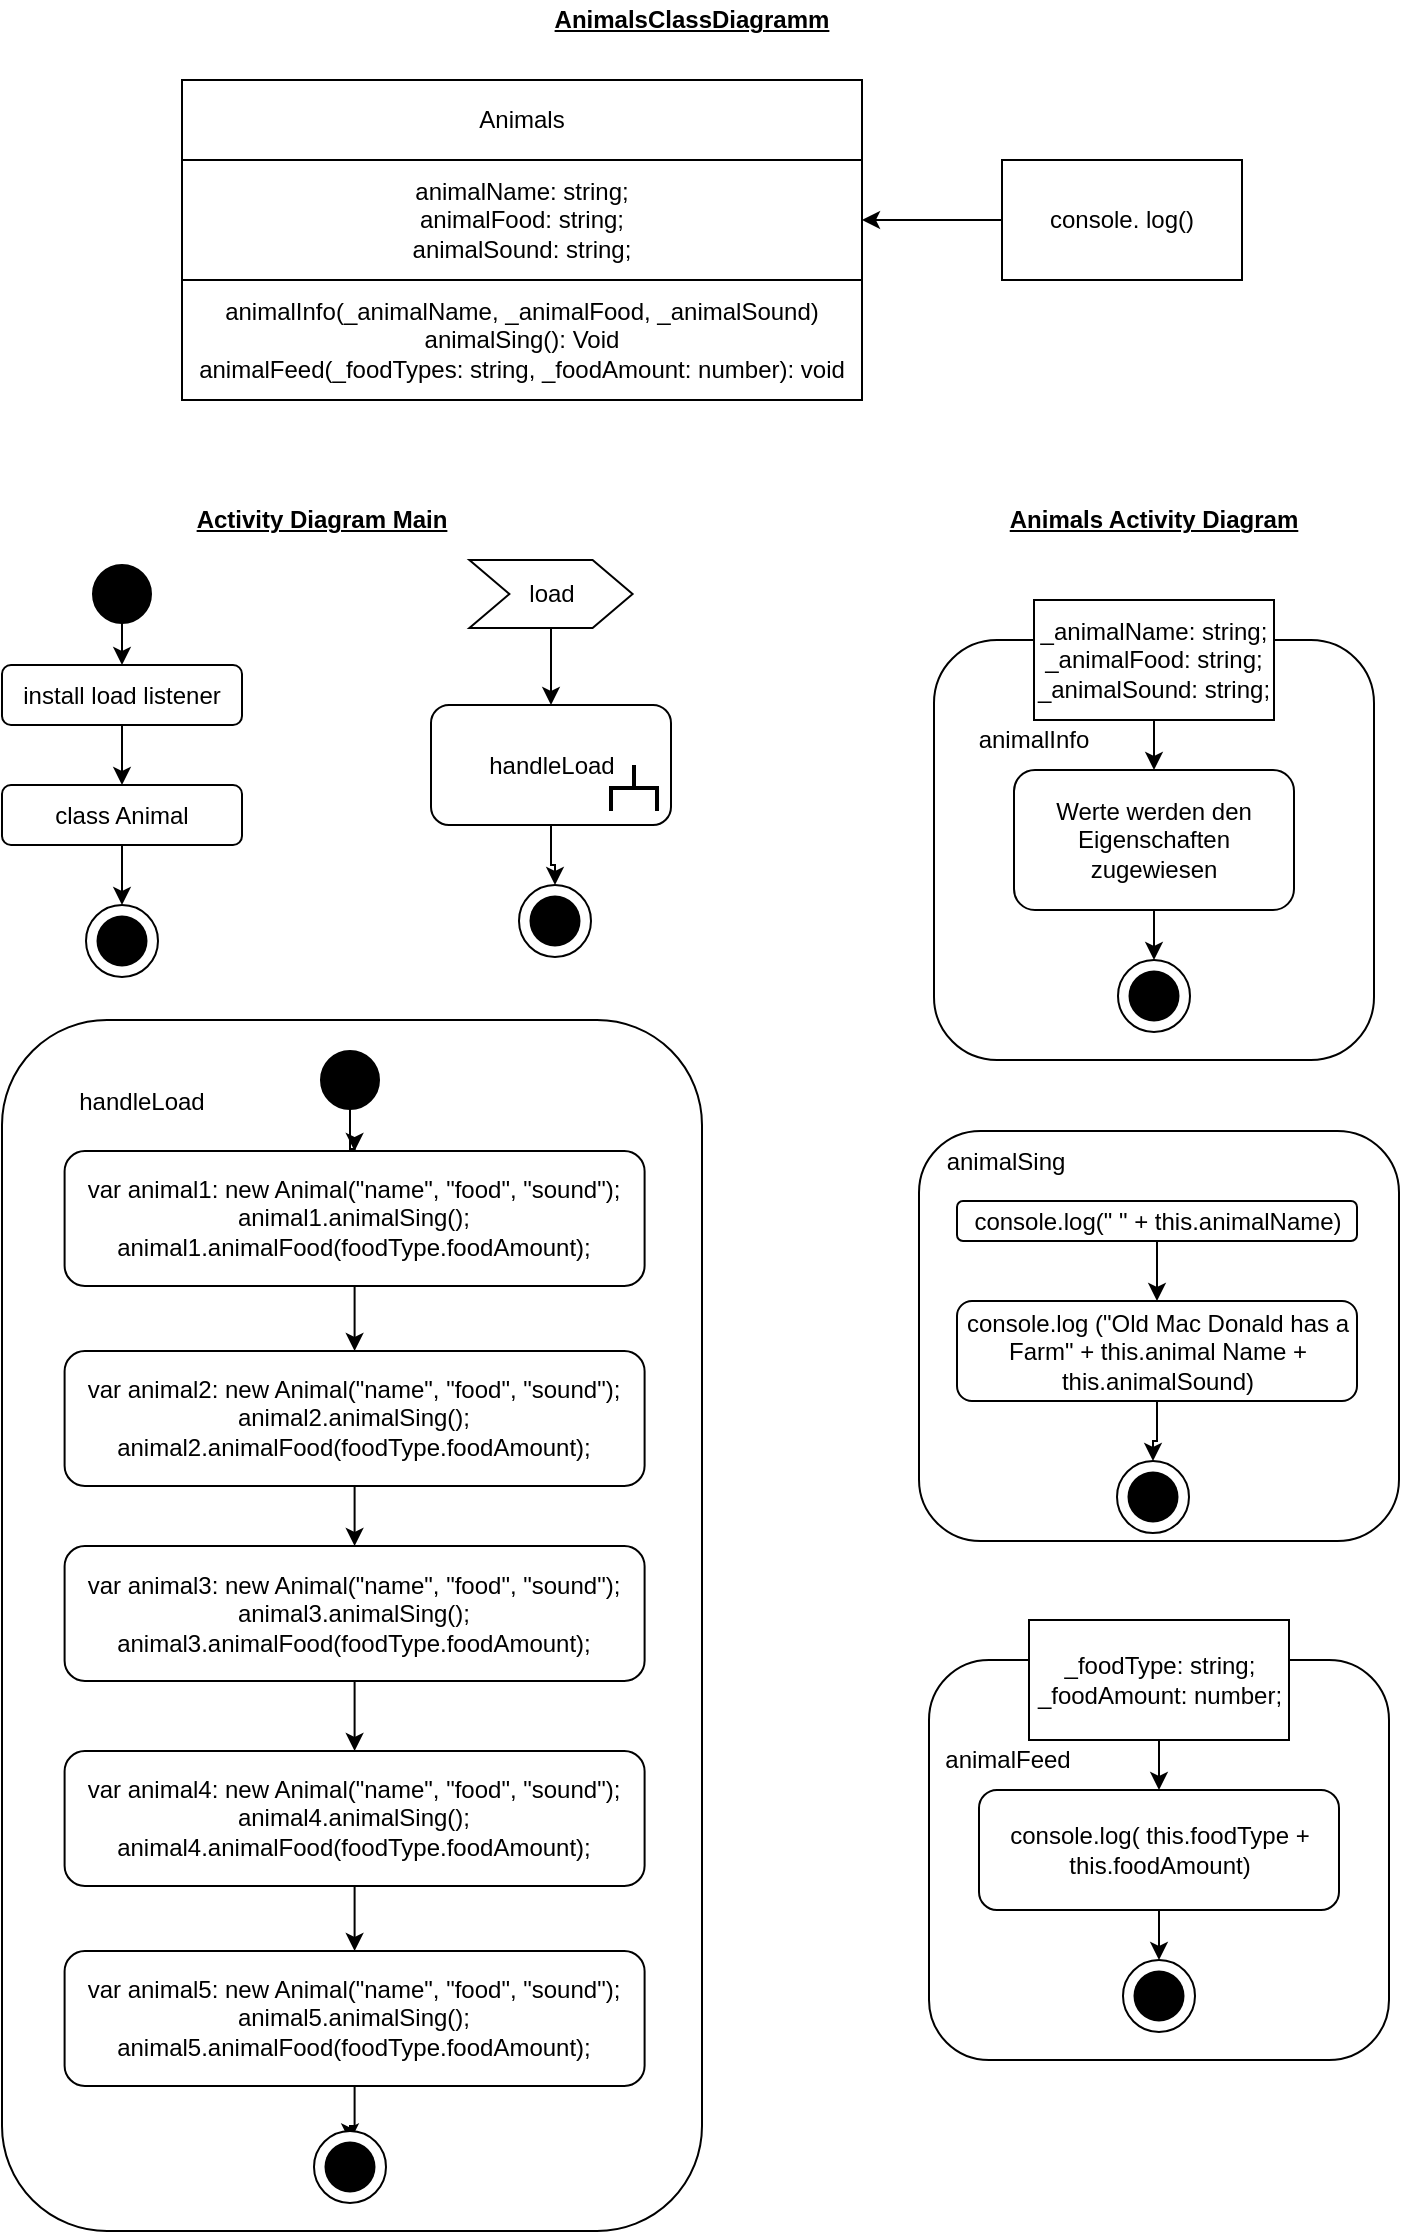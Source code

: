 <mxfile version="14.7.0" type="github">
  <diagram id="C5RBs43oDa-KdzZeNtuy" name="Page-1">
    <mxGraphModel dx="1061" dy="723" grid="0" gridSize="10" guides="1" tooltips="1" connect="1" arrows="1" fold="1" page="1" pageScale="1" pageWidth="827" pageHeight="1169" background="#ffffff" math="0" shadow="0">
      <root>
        <mxCell id="WIyWlLk6GJQsqaUBKTNV-0" />
        <mxCell id="WIyWlLk6GJQsqaUBKTNV-1" parent="WIyWlLk6GJQsqaUBKTNV-0" />
        <mxCell id="IHjuDItgGOdSkJfU1uL--35" value="" style="rounded=1;whiteSpace=wrap;html=1;fontColor=#000000;fillColor=none;" vertex="1" parent="WIyWlLk6GJQsqaUBKTNV-1">
          <mxGeometry x="513.5" y="860" width="230" height="200" as="geometry" />
        </mxCell>
        <mxCell id="IHjuDItgGOdSkJfU1uL--16" value="" style="rounded=1;whiteSpace=wrap;html=1;fontColor=#000000;fillColor=none;" vertex="1" parent="WIyWlLk6GJQsqaUBKTNV-1">
          <mxGeometry x="516" y="350" width="220" height="210" as="geometry" />
        </mxCell>
        <mxCell id="IHjuDItgGOdSkJfU1uL--4" style="edgeStyle=orthogonalEdgeStyle;rounded=0;orthogonalLoop=1;jettySize=auto;html=1;entryX=1;entryY=0.5;entryDx=0;entryDy=0;" edge="1" parent="WIyWlLk6GJQsqaUBKTNV-1" source="IHjuDItgGOdSkJfU1uL--0" target="IHjuDItgGOdSkJfU1uL--2">
          <mxGeometry relative="1" as="geometry" />
        </mxCell>
        <mxCell id="IHjuDItgGOdSkJfU1uL--0" value="console. log()" style="rounded=0;whiteSpace=wrap;html=1;" vertex="1" parent="WIyWlLk6GJQsqaUBKTNV-1">
          <mxGeometry x="550" y="110" width="120" height="60" as="geometry" />
        </mxCell>
        <mxCell id="IHjuDItgGOdSkJfU1uL--1" value="Animals" style="rounded=0;whiteSpace=wrap;html=1;" vertex="1" parent="WIyWlLk6GJQsqaUBKTNV-1">
          <mxGeometry x="140" y="70" width="340" height="40" as="geometry" />
        </mxCell>
        <mxCell id="IHjuDItgGOdSkJfU1uL--2" value="animalName: string;&lt;br&gt;animalFood: string;&lt;br&gt;animalSound: string;" style="rounded=0;whiteSpace=wrap;html=1;" vertex="1" parent="WIyWlLk6GJQsqaUBKTNV-1">
          <mxGeometry x="140" y="110" width="340" height="60" as="geometry" />
        </mxCell>
        <mxCell id="IHjuDItgGOdSkJfU1uL--3" value="animalInfo(_animalName, _animalFood, _animalSound)&lt;br&gt;animalSing(): Void&lt;br&gt;animalFeed(_foodTypes: string, _foodAmount: number): void" style="rounded=0;whiteSpace=wrap;html=1;" vertex="1" parent="WIyWlLk6GJQsqaUBKTNV-1">
          <mxGeometry x="140" y="170" width="340" height="60" as="geometry" />
        </mxCell>
        <mxCell id="IHjuDItgGOdSkJfU1uL--5" value="AnimalsClassDiagramm" style="text;html=1;strokeColor=none;fillColor=none;align=center;verticalAlign=middle;whiteSpace=wrap;rounded=0;fontStyle=5" vertex="1" parent="WIyWlLk6GJQsqaUBKTNV-1">
          <mxGeometry x="320" y="30" width="150" height="20" as="geometry" />
        </mxCell>
        <mxCell id="IHjuDItgGOdSkJfU1uL--7" value="Animals Activity Diagram" style="text;html=1;strokeColor=none;fillColor=none;align=center;verticalAlign=middle;whiteSpace=wrap;rounded=0;fontStyle=5" vertex="1" parent="WIyWlLk6GJQsqaUBKTNV-1">
          <mxGeometry x="506" y="280" width="240" height="20" as="geometry" />
        </mxCell>
        <mxCell id="IHjuDItgGOdSkJfU1uL--14" style="edgeStyle=orthogonalEdgeStyle;rounded=0;orthogonalLoop=1;jettySize=auto;html=1;entryX=0.5;entryY=0;entryDx=0;entryDy=0;fontColor=#000000;" edge="1" parent="WIyWlLk6GJQsqaUBKTNV-1" source="IHjuDItgGOdSkJfU1uL--9" target="IHjuDItgGOdSkJfU1uL--10">
          <mxGeometry relative="1" as="geometry" />
        </mxCell>
        <mxCell id="IHjuDItgGOdSkJfU1uL--9" value="_animalName: string;&lt;br&gt;_animalFood: string;&lt;br&gt;_animalSound: string;" style="rounded=0;whiteSpace=wrap;html=1;" vertex="1" parent="WIyWlLk6GJQsqaUBKTNV-1">
          <mxGeometry x="566" y="330" width="120" height="60" as="geometry" />
        </mxCell>
        <mxCell id="IHjuDItgGOdSkJfU1uL--15" style="edgeStyle=orthogonalEdgeStyle;rounded=0;orthogonalLoop=1;jettySize=auto;html=1;entryX=0.5;entryY=0;entryDx=0;entryDy=0;fontColor=#000000;" edge="1" parent="WIyWlLk6GJQsqaUBKTNV-1" source="IHjuDItgGOdSkJfU1uL--10" target="IHjuDItgGOdSkJfU1uL--11">
          <mxGeometry relative="1" as="geometry" />
        </mxCell>
        <mxCell id="IHjuDItgGOdSkJfU1uL--10" value="Werte werden den Eigenschaften zugewiesen" style="rounded=1;whiteSpace=wrap;html=1;" vertex="1" parent="WIyWlLk6GJQsqaUBKTNV-1">
          <mxGeometry x="556" y="415" width="140" height="70" as="geometry" />
        </mxCell>
        <mxCell id="IHjuDItgGOdSkJfU1uL--13" value="" style="group" vertex="1" connectable="0" parent="WIyWlLk6GJQsqaUBKTNV-1">
          <mxGeometry x="608" y="510" width="36" height="36" as="geometry" />
        </mxCell>
        <mxCell id="IHjuDItgGOdSkJfU1uL--11" value="" style="ellipse;whiteSpace=wrap;html=1;aspect=fixed;" vertex="1" parent="IHjuDItgGOdSkJfU1uL--13">
          <mxGeometry width="36" height="36" as="geometry" />
        </mxCell>
        <mxCell id="IHjuDItgGOdSkJfU1uL--12" value="" style="ellipse;whiteSpace=wrap;html=1;aspect=fixed;strokeColor=none;fillColor=#000000;" vertex="1" parent="IHjuDItgGOdSkJfU1uL--13">
          <mxGeometry x="5.25" y="5.25" width="25.5" height="25.5" as="geometry" />
        </mxCell>
        <mxCell id="IHjuDItgGOdSkJfU1uL--17" value="animalInfo" style="text;html=1;strokeColor=none;fillColor=none;align=center;verticalAlign=middle;whiteSpace=wrap;rounded=0;fontColor=#000000;" vertex="1" parent="WIyWlLk6GJQsqaUBKTNV-1">
          <mxGeometry x="516" y="390" width="100" height="20" as="geometry" />
        </mxCell>
        <mxCell id="IHjuDItgGOdSkJfU1uL--24" style="edgeStyle=orthogonalEdgeStyle;rounded=0;orthogonalLoop=1;jettySize=auto;html=1;entryX=0.5;entryY=0;entryDx=0;entryDy=0;fontColor=#000000;" edge="1" parent="WIyWlLk6GJQsqaUBKTNV-1" source="IHjuDItgGOdSkJfU1uL--18" target="IHjuDItgGOdSkJfU1uL--19">
          <mxGeometry relative="1" as="geometry" />
        </mxCell>
        <mxCell id="IHjuDItgGOdSkJfU1uL--18" value="console.log(&quot; &quot; + this.animalName)" style="rounded=1;whiteSpace=wrap;html=1;fontColor=#000000;fillColor=none;" vertex="1" parent="WIyWlLk6GJQsqaUBKTNV-1">
          <mxGeometry x="527.5" y="630.5" width="200" height="20" as="geometry" />
        </mxCell>
        <mxCell id="IHjuDItgGOdSkJfU1uL--25" style="edgeStyle=orthogonalEdgeStyle;rounded=0;orthogonalLoop=1;jettySize=auto;html=1;entryX=0.5;entryY=0;entryDx=0;entryDy=0;fontColor=#000000;" edge="1" parent="WIyWlLk6GJQsqaUBKTNV-1" source="IHjuDItgGOdSkJfU1uL--19" target="IHjuDItgGOdSkJfU1uL--22">
          <mxGeometry relative="1" as="geometry" />
        </mxCell>
        <mxCell id="IHjuDItgGOdSkJfU1uL--19" value="console.log (&quot;Old Mac Donald has a Farm&quot; + this.animal Name + this.animalSound)" style="rounded=1;whiteSpace=wrap;html=1;fontColor=#000000;fillColor=none;" vertex="1" parent="WIyWlLk6GJQsqaUBKTNV-1">
          <mxGeometry x="527.5" y="680.5" width="200" height="50" as="geometry" />
        </mxCell>
        <mxCell id="IHjuDItgGOdSkJfU1uL--20" value="animalSing" style="text;html=1;strokeColor=none;fillColor=none;align=center;verticalAlign=middle;whiteSpace=wrap;rounded=0;fontColor=#000000;" vertex="1" parent="WIyWlLk6GJQsqaUBKTNV-1">
          <mxGeometry x="491.5" y="600.5" width="120" height="20" as="geometry" />
        </mxCell>
        <mxCell id="IHjuDItgGOdSkJfU1uL--21" value="" style="group" vertex="1" connectable="0" parent="WIyWlLk6GJQsqaUBKTNV-1">
          <mxGeometry x="607.5" y="760.5" width="36" height="36" as="geometry" />
        </mxCell>
        <mxCell id="IHjuDItgGOdSkJfU1uL--22" value="" style="ellipse;whiteSpace=wrap;html=1;aspect=fixed;" vertex="1" parent="IHjuDItgGOdSkJfU1uL--21">
          <mxGeometry width="36" height="36" as="geometry" />
        </mxCell>
        <mxCell id="IHjuDItgGOdSkJfU1uL--23" value="" style="ellipse;whiteSpace=wrap;html=1;aspect=fixed;strokeColor=none;fillColor=#000000;" vertex="1" parent="IHjuDItgGOdSkJfU1uL--21">
          <mxGeometry x="5.25" y="5.25" width="25.5" height="25.5" as="geometry" />
        </mxCell>
        <mxCell id="IHjuDItgGOdSkJfU1uL--26" value="" style="rounded=1;whiteSpace=wrap;html=1;fontColor=#000000;fillColor=none;" vertex="1" parent="WIyWlLk6GJQsqaUBKTNV-1">
          <mxGeometry x="508.5" y="595.5" width="240" height="205" as="geometry" />
        </mxCell>
        <mxCell id="IHjuDItgGOdSkJfU1uL--33" style="edgeStyle=orthogonalEdgeStyle;rounded=0;orthogonalLoop=1;jettySize=auto;html=1;entryX=0.5;entryY=0;entryDx=0;entryDy=0;fontColor=#000000;" edge="1" parent="WIyWlLk6GJQsqaUBKTNV-1" source="IHjuDItgGOdSkJfU1uL--27" target="IHjuDItgGOdSkJfU1uL--29">
          <mxGeometry relative="1" as="geometry" />
        </mxCell>
        <mxCell id="IHjuDItgGOdSkJfU1uL--27" value="_foodType: string;&lt;br&gt;_foodAmount: number;" style="rounded=0;whiteSpace=wrap;html=1;fontColor=#000000;" vertex="1" parent="WIyWlLk6GJQsqaUBKTNV-1">
          <mxGeometry x="563.5" y="840" width="130" height="60" as="geometry" />
        </mxCell>
        <mxCell id="IHjuDItgGOdSkJfU1uL--34" style="edgeStyle=orthogonalEdgeStyle;rounded=0;orthogonalLoop=1;jettySize=auto;html=1;entryX=0.5;entryY=0;entryDx=0;entryDy=0;fontColor=#000000;" edge="1" parent="WIyWlLk6GJQsqaUBKTNV-1" source="IHjuDItgGOdSkJfU1uL--29" target="IHjuDItgGOdSkJfU1uL--31">
          <mxGeometry relative="1" as="geometry" />
        </mxCell>
        <mxCell id="IHjuDItgGOdSkJfU1uL--29" value="console.log( this.foodType + this.foodAmount)" style="rounded=1;whiteSpace=wrap;html=1;fontColor=#000000;fillColor=none;" vertex="1" parent="WIyWlLk6GJQsqaUBKTNV-1">
          <mxGeometry x="538.5" y="925" width="180" height="60" as="geometry" />
        </mxCell>
        <mxCell id="IHjuDItgGOdSkJfU1uL--30" value="" style="group" vertex="1" connectable="0" parent="WIyWlLk6GJQsqaUBKTNV-1">
          <mxGeometry x="610.5" y="1010" width="36" height="36" as="geometry" />
        </mxCell>
        <mxCell id="IHjuDItgGOdSkJfU1uL--31" value="" style="ellipse;whiteSpace=wrap;html=1;aspect=fixed;" vertex="1" parent="IHjuDItgGOdSkJfU1uL--30">
          <mxGeometry width="36" height="36" as="geometry" />
        </mxCell>
        <mxCell id="IHjuDItgGOdSkJfU1uL--32" value="" style="ellipse;whiteSpace=wrap;html=1;aspect=fixed;strokeColor=none;fillColor=#000000;" vertex="1" parent="IHjuDItgGOdSkJfU1uL--30">
          <mxGeometry x="5.25" y="5.25" width="25.5" height="25.5" as="geometry" />
        </mxCell>
        <mxCell id="IHjuDItgGOdSkJfU1uL--36" value="animalFeed" style="text;html=1;strokeColor=none;fillColor=none;align=center;verticalAlign=middle;whiteSpace=wrap;rounded=0;fontColor=#000000;" vertex="1" parent="WIyWlLk6GJQsqaUBKTNV-1">
          <mxGeometry x="532.5" y="900" width="40" height="20" as="geometry" />
        </mxCell>
        <mxCell id="IHjuDItgGOdSkJfU1uL--43" style="edgeStyle=orthogonalEdgeStyle;rounded=0;orthogonalLoop=1;jettySize=auto;html=1;fontColor=#000000;" edge="1" parent="WIyWlLk6GJQsqaUBKTNV-1" source="IHjuDItgGOdSkJfU1uL--37" target="IHjuDItgGOdSkJfU1uL--38">
          <mxGeometry relative="1" as="geometry" />
        </mxCell>
        <mxCell id="IHjuDItgGOdSkJfU1uL--37" value="" style="ellipse;whiteSpace=wrap;html=1;aspect=fixed;fontColor=#000000;fillColor=#000000;" vertex="1" parent="WIyWlLk6GJQsqaUBKTNV-1">
          <mxGeometry x="95.5" y="312.5" width="29" height="29" as="geometry" />
        </mxCell>
        <mxCell id="IHjuDItgGOdSkJfU1uL--45" style="edgeStyle=orthogonalEdgeStyle;rounded=0;orthogonalLoop=1;jettySize=auto;html=1;entryX=0.5;entryY=0;entryDx=0;entryDy=0;fontColor=#000000;" edge="1" parent="WIyWlLk6GJQsqaUBKTNV-1" source="IHjuDItgGOdSkJfU1uL--38" target="IHjuDItgGOdSkJfU1uL--39">
          <mxGeometry relative="1" as="geometry" />
        </mxCell>
        <mxCell id="IHjuDItgGOdSkJfU1uL--38" value="install load listener" style="rounded=1;whiteSpace=wrap;html=1;fontColor=#000000;fillColor=none;" vertex="1" parent="WIyWlLk6GJQsqaUBKTNV-1">
          <mxGeometry x="50" y="362.5" width="120" height="30" as="geometry" />
        </mxCell>
        <mxCell id="IHjuDItgGOdSkJfU1uL--54" style="edgeStyle=orthogonalEdgeStyle;rounded=0;orthogonalLoop=1;jettySize=auto;html=1;entryX=0.5;entryY=0;entryDx=0;entryDy=0;fontColor=#000000;" edge="1" parent="WIyWlLk6GJQsqaUBKTNV-1" source="IHjuDItgGOdSkJfU1uL--39" target="IHjuDItgGOdSkJfU1uL--48">
          <mxGeometry relative="1" as="geometry" />
        </mxCell>
        <mxCell id="IHjuDItgGOdSkJfU1uL--39" value="class Animal" style="rounded=1;whiteSpace=wrap;html=1;fontColor=#000000;fillColor=none;" vertex="1" parent="WIyWlLk6GJQsqaUBKTNV-1">
          <mxGeometry x="50" y="422.5" width="120" height="30" as="geometry" />
        </mxCell>
        <mxCell id="IHjuDItgGOdSkJfU1uL--55" style="edgeStyle=orthogonalEdgeStyle;rounded=0;orthogonalLoop=1;jettySize=auto;html=1;entryX=0.5;entryY=0;entryDx=0;entryDy=0;fontColor=#000000;" edge="1" parent="WIyWlLk6GJQsqaUBKTNV-1" source="IHjuDItgGOdSkJfU1uL--40" target="IHjuDItgGOdSkJfU1uL--41">
          <mxGeometry relative="1" as="geometry" />
        </mxCell>
        <mxCell id="IHjuDItgGOdSkJfU1uL--40" value="load" style="shape=step;perimeter=stepPerimeter;whiteSpace=wrap;html=1;fixedSize=1;fontColor=#000000;fillColor=none;" vertex="1" parent="WIyWlLk6GJQsqaUBKTNV-1">
          <mxGeometry x="283.7" y="310" width="81.6" height="34" as="geometry" />
        </mxCell>
        <mxCell id="IHjuDItgGOdSkJfU1uL--56" style="edgeStyle=orthogonalEdgeStyle;rounded=0;orthogonalLoop=1;jettySize=auto;html=1;entryX=0.5;entryY=0;entryDx=0;entryDy=0;fontColor=#000000;" edge="1" parent="WIyWlLk6GJQsqaUBKTNV-1" source="IHjuDItgGOdSkJfU1uL--41" target="IHjuDItgGOdSkJfU1uL--51">
          <mxGeometry relative="1" as="geometry" />
        </mxCell>
        <mxCell id="IHjuDItgGOdSkJfU1uL--41" value="handleLoad" style="rounded=1;whiteSpace=wrap;html=1;fontColor=#000000;fillColor=none;" vertex="1" parent="WIyWlLk6GJQsqaUBKTNV-1">
          <mxGeometry x="264.5" y="382.5" width="120" height="60" as="geometry" />
        </mxCell>
        <mxCell id="IHjuDItgGOdSkJfU1uL--42" value="" style="strokeWidth=2;html=1;shape=mxgraph.flowchart.annotation_2;align=left;labelPosition=right;pointerEvents=1;fontColor=#000000;fillColor=none;rotation=90;" vertex="1" parent="WIyWlLk6GJQsqaUBKTNV-1">
          <mxGeometry x="354.5" y="412.5" width="23" height="23" as="geometry" />
        </mxCell>
        <mxCell id="IHjuDItgGOdSkJfU1uL--47" value="" style="group" vertex="1" connectable="0" parent="WIyWlLk6GJQsqaUBKTNV-1">
          <mxGeometry x="92" y="482.5" width="36" height="36" as="geometry" />
        </mxCell>
        <mxCell id="IHjuDItgGOdSkJfU1uL--48" value="" style="ellipse;whiteSpace=wrap;html=1;aspect=fixed;" vertex="1" parent="IHjuDItgGOdSkJfU1uL--47">
          <mxGeometry width="36" height="36" as="geometry" />
        </mxCell>
        <mxCell id="IHjuDItgGOdSkJfU1uL--49" value="" style="ellipse;whiteSpace=wrap;html=1;aspect=fixed;strokeColor=none;fillColor=#000000;" vertex="1" parent="IHjuDItgGOdSkJfU1uL--47">
          <mxGeometry x="5.25" y="5.25" width="25.5" height="25.5" as="geometry" />
        </mxCell>
        <mxCell id="IHjuDItgGOdSkJfU1uL--50" value="" style="group" vertex="1" connectable="0" parent="WIyWlLk6GJQsqaUBKTNV-1">
          <mxGeometry x="308.5" y="472.5" width="36" height="36" as="geometry" />
        </mxCell>
        <mxCell id="IHjuDItgGOdSkJfU1uL--51" value="" style="ellipse;whiteSpace=wrap;html=1;aspect=fixed;" vertex="1" parent="IHjuDItgGOdSkJfU1uL--50">
          <mxGeometry width="36" height="36" as="geometry" />
        </mxCell>
        <mxCell id="IHjuDItgGOdSkJfU1uL--52" value="" style="ellipse;whiteSpace=wrap;html=1;aspect=fixed;strokeColor=none;fillColor=#000000;" vertex="1" parent="IHjuDItgGOdSkJfU1uL--50">
          <mxGeometry x="5.25" y="5.25" width="25.5" height="25.5" as="geometry" />
        </mxCell>
        <mxCell id="IHjuDItgGOdSkJfU1uL--57" value="Activity Diagram Main" style="text;html=1;strokeColor=none;fillColor=none;align=center;verticalAlign=middle;whiteSpace=wrap;rounded=0;fontColor=#000000;fontStyle=5" vertex="1" parent="WIyWlLk6GJQsqaUBKTNV-1">
          <mxGeometry x="94" y="280" width="232" height="20" as="geometry" />
        </mxCell>
        <mxCell id="IHjuDItgGOdSkJfU1uL--69" style="edgeStyle=orthogonalEdgeStyle;rounded=0;orthogonalLoop=1;jettySize=auto;html=1;fontColor=#000000;" edge="1" parent="WIyWlLk6GJQsqaUBKTNV-1" source="IHjuDItgGOdSkJfU1uL--58" target="IHjuDItgGOdSkJfU1uL--59">
          <mxGeometry relative="1" as="geometry" />
        </mxCell>
        <mxCell id="IHjuDItgGOdSkJfU1uL--58" value="var animal1: new Animal(&quot;name&quot;, &quot;food&quot;, &quot;sound&quot;);&lt;br&gt;animal1.animalSing();&lt;br&gt;animal1.animalFood(foodType.foodAmount);" style="rounded=1;whiteSpace=wrap;html=1;fontColor=#000000;fillColor=none;" vertex="1" parent="WIyWlLk6GJQsqaUBKTNV-1">
          <mxGeometry x="81.3" y="605.5" width="290" height="67.5" as="geometry" />
        </mxCell>
        <mxCell id="IHjuDItgGOdSkJfU1uL--70" style="edgeStyle=orthogonalEdgeStyle;rounded=0;orthogonalLoop=1;jettySize=auto;html=1;entryX=0.5;entryY=0;entryDx=0;entryDy=0;fontColor=#000000;" edge="1" parent="WIyWlLk6GJQsqaUBKTNV-1" source="IHjuDItgGOdSkJfU1uL--59" target="IHjuDItgGOdSkJfU1uL--60">
          <mxGeometry relative="1" as="geometry" />
        </mxCell>
        <mxCell id="IHjuDItgGOdSkJfU1uL--59" value="var animal2: new Animal(&quot;name&quot;, &quot;food&quot;, &quot;sound&quot;);&lt;br&gt;animal2.animalSing();&lt;br&gt;animal2.animalFood(foodType.foodAmount);" style="rounded=1;whiteSpace=wrap;html=1;fontColor=#000000;fillColor=none;" vertex="1" parent="WIyWlLk6GJQsqaUBKTNV-1">
          <mxGeometry x="81.3" y="705.5" width="290" height="67.5" as="geometry" />
        </mxCell>
        <mxCell id="IHjuDItgGOdSkJfU1uL--71" style="edgeStyle=orthogonalEdgeStyle;rounded=0;orthogonalLoop=1;jettySize=auto;html=1;fontColor=#000000;" edge="1" parent="WIyWlLk6GJQsqaUBKTNV-1" source="IHjuDItgGOdSkJfU1uL--60" target="IHjuDItgGOdSkJfU1uL--61">
          <mxGeometry relative="1" as="geometry" />
        </mxCell>
        <mxCell id="IHjuDItgGOdSkJfU1uL--60" value="var animal3: new Animal(&quot;name&quot;, &quot;food&quot;, &quot;sound&quot;);&lt;br&gt;animal3.animalSing();&lt;br&gt;animal3.animalFood(foodType.foodAmount);" style="rounded=1;whiteSpace=wrap;html=1;fontColor=#000000;fillColor=none;" vertex="1" parent="WIyWlLk6GJQsqaUBKTNV-1">
          <mxGeometry x="81.3" y="803" width="290" height="67.5" as="geometry" />
        </mxCell>
        <mxCell id="IHjuDItgGOdSkJfU1uL--72" style="edgeStyle=orthogonalEdgeStyle;rounded=0;orthogonalLoop=1;jettySize=auto;html=1;fontColor=#000000;" edge="1" parent="WIyWlLk6GJQsqaUBKTNV-1" source="IHjuDItgGOdSkJfU1uL--61" target="IHjuDItgGOdSkJfU1uL--62">
          <mxGeometry relative="1" as="geometry" />
        </mxCell>
        <mxCell id="IHjuDItgGOdSkJfU1uL--61" value="var animal4: new Animal(&quot;name&quot;, &quot;food&quot;, &quot;sound&quot;);&lt;br&gt;animal4.animalSing();&lt;br&gt;animal4.animalFood(foodType.foodAmount);" style="rounded=1;whiteSpace=wrap;html=1;fontColor=#000000;fillColor=none;" vertex="1" parent="WIyWlLk6GJQsqaUBKTNV-1">
          <mxGeometry x="81.3" y="905.5" width="290" height="67.5" as="geometry" />
        </mxCell>
        <mxCell id="IHjuDItgGOdSkJfU1uL--73" style="edgeStyle=orthogonalEdgeStyle;rounded=0;orthogonalLoop=1;jettySize=auto;html=1;entryX=0.5;entryY=0;entryDx=0;entryDy=0;fontColor=#000000;" edge="1" parent="WIyWlLk6GJQsqaUBKTNV-1" source="IHjuDItgGOdSkJfU1uL--62" target="IHjuDItgGOdSkJfU1uL--66">
          <mxGeometry relative="1" as="geometry" />
        </mxCell>
        <mxCell id="IHjuDItgGOdSkJfU1uL--62" value="var animal5: new Animal(&quot;name&quot;, &quot;food&quot;, &quot;sound&quot;);&lt;br&gt;animal5.animalSing();&lt;br&gt;animal5.animalFood(foodType.foodAmount);" style="rounded=1;whiteSpace=wrap;html=1;fontColor=#000000;fillColor=none;" vertex="1" parent="WIyWlLk6GJQsqaUBKTNV-1">
          <mxGeometry x="81.3" y="1005.5" width="290" height="67.5" as="geometry" />
        </mxCell>
        <mxCell id="IHjuDItgGOdSkJfU1uL--68" style="edgeStyle=orthogonalEdgeStyle;rounded=0;orthogonalLoop=1;jettySize=auto;html=1;fontColor=#000000;" edge="1" parent="WIyWlLk6GJQsqaUBKTNV-1" source="IHjuDItgGOdSkJfU1uL--63" target="IHjuDItgGOdSkJfU1uL--58">
          <mxGeometry relative="1" as="geometry" />
        </mxCell>
        <mxCell id="IHjuDItgGOdSkJfU1uL--63" value="" style="ellipse;whiteSpace=wrap;html=1;aspect=fixed;fontColor=#000000;fillColor=#000000;" vertex="1" parent="WIyWlLk6GJQsqaUBKTNV-1">
          <mxGeometry x="209.5" y="555.5" width="29" height="29" as="geometry" />
        </mxCell>
        <mxCell id="IHjuDItgGOdSkJfU1uL--64" value="" style="group" vertex="1" connectable="0" parent="WIyWlLk6GJQsqaUBKTNV-1">
          <mxGeometry x="206" y="1095.5" width="36" height="36" as="geometry" />
        </mxCell>
        <mxCell id="IHjuDItgGOdSkJfU1uL--65" value="" style="ellipse;whiteSpace=wrap;html=1;aspect=fixed;" vertex="1" parent="IHjuDItgGOdSkJfU1uL--64">
          <mxGeometry width="36" height="36" as="geometry" />
        </mxCell>
        <mxCell id="IHjuDItgGOdSkJfU1uL--66" value="" style="ellipse;whiteSpace=wrap;html=1;aspect=fixed;strokeColor=none;fillColor=#000000;" vertex="1" parent="IHjuDItgGOdSkJfU1uL--64">
          <mxGeometry x="5.25" y="5.25" width="25.5" height="25.5" as="geometry" />
        </mxCell>
        <mxCell id="IHjuDItgGOdSkJfU1uL--74" value="" style="rounded=1;whiteSpace=wrap;html=1;fontColor=#000000;fillColor=none;" vertex="1" parent="WIyWlLk6GJQsqaUBKTNV-1">
          <mxGeometry x="50" y="540" width="350" height="605.5" as="geometry" />
        </mxCell>
        <mxCell id="IHjuDItgGOdSkJfU1uL--75" value="handleLoad" style="text;html=1;strokeColor=none;fillColor=none;align=center;verticalAlign=middle;whiteSpace=wrap;rounded=0;fontColor=#000000;" vertex="1" parent="WIyWlLk6GJQsqaUBKTNV-1">
          <mxGeometry x="80" y="570.5" width="80" height="20" as="geometry" />
        </mxCell>
      </root>
    </mxGraphModel>
  </diagram>
</mxfile>
